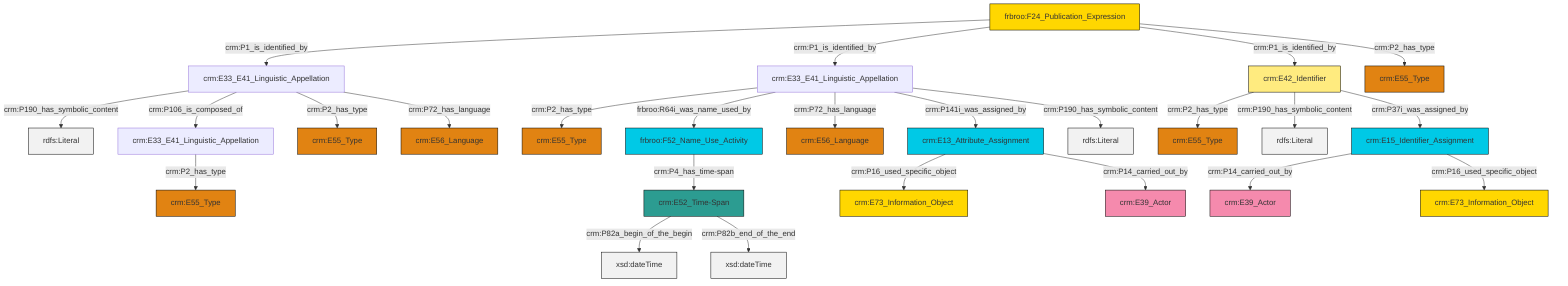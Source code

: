 graph TD
classDef Literal fill:#f2f2f2,stroke:#000000;
classDef CRM_Entity fill:#FFFFFF,stroke:#000000;
classDef Temporal_Entity fill:#00C9E6, stroke:#000000;
classDef Type fill:#E18312, stroke:#000000;
classDef Time-Span fill:#2C9C91, stroke:#000000;
classDef Appellation fill:#FFEB7F, stroke:#000000;
classDef Place fill:#008836, stroke:#000000;
classDef Persistent_Item fill:#B266B2, stroke:#000000;
classDef Conceptual_Object fill:#FFD700, stroke:#000000;
classDef Physical_Thing fill:#D2B48C, stroke:#000000;
classDef Actor fill:#f58aad, stroke:#000000;
classDef PC_Classes fill:#4ce600, stroke:#000000;
classDef Multi fill:#cccccc,stroke:#000000;

4["crm:E42_Identifier"]:::Appellation -->|crm:P2_has_type| 5["crm:E55_Type"]:::Type
6["crm:E52_Time-Span"]:::Time-Span -->|crm:P82a_begin_of_the_begin| 7[xsd:dateTime]:::Literal
8["crm:E33_E41_Linguistic_Appellation"]:::Default -->|crm:P2_has_type| 2["crm:E55_Type"]:::Type
11["frbroo:F24_Publication_Expression"]:::Conceptual_Object -->|crm:P1_is_identified_by| 12["crm:E33_E41_Linguistic_Appellation"]:::Default
11["frbroo:F24_Publication_Expression"]:::Conceptual_Object -->|crm:P1_is_identified_by| 8["crm:E33_E41_Linguistic_Appellation"]:::Default
8["crm:E33_E41_Linguistic_Appellation"]:::Default -->|frbroo:R64i_was_name_used_by| 13["frbroo:F52_Name_Use_Activity"]:::Temporal_Entity
8["crm:E33_E41_Linguistic_Appellation"]:::Default -->|crm:P72_has_language| 14["crm:E56_Language"]:::Type
17["crm:E15_Identifier_Assignment"]:::Temporal_Entity -->|crm:P14_carried_out_by| 18["crm:E39_Actor"]:::Actor
12["crm:E33_E41_Linguistic_Appellation"]:::Default -->|crm:P190_has_symbolic_content| 19[rdfs:Literal]:::Literal
12["crm:E33_E41_Linguistic_Appellation"]:::Default -->|crm:P106_is_composed_of| 21["crm:E33_E41_Linguistic_Appellation"]:::Default
8["crm:E33_E41_Linguistic_Appellation"]:::Default -->|crm:P141i_was_assigned_by| 22["crm:E13_Attribute_Assignment"]:::Temporal_Entity
21["crm:E33_E41_Linguistic_Appellation"]:::Default -->|crm:P2_has_type| 23["crm:E55_Type"]:::Type
4["crm:E42_Identifier"]:::Appellation -->|crm:P190_has_symbolic_content| 28[rdfs:Literal]:::Literal
12["crm:E33_E41_Linguistic_Appellation"]:::Default -->|crm:P2_has_type| 9["crm:E55_Type"]:::Type
11["frbroo:F24_Publication_Expression"]:::Conceptual_Object -->|crm:P1_is_identified_by| 4["crm:E42_Identifier"]:::Appellation
11["frbroo:F24_Publication_Expression"]:::Conceptual_Object -->|crm:P2_has_type| 29["crm:E55_Type"]:::Type
4["crm:E42_Identifier"]:::Appellation -->|crm:P37i_was_assigned_by| 17["crm:E15_Identifier_Assignment"]:::Temporal_Entity
13["frbroo:F52_Name_Use_Activity"]:::Temporal_Entity -->|crm:P4_has_time-span| 6["crm:E52_Time-Span"]:::Time-Span
8["crm:E33_E41_Linguistic_Appellation"]:::Default -->|crm:P190_has_symbolic_content| 37[rdfs:Literal]:::Literal
22["crm:E13_Attribute_Assignment"]:::Temporal_Entity -->|crm:P16_used_specific_object| 32["crm:E73_Information_Object"]:::Conceptual_Object
22["crm:E13_Attribute_Assignment"]:::Temporal_Entity -->|crm:P14_carried_out_by| 38["crm:E39_Actor"]:::Actor
17["crm:E15_Identifier_Assignment"]:::Temporal_Entity -->|crm:P16_used_specific_object| 0["crm:E73_Information_Object"]:::Conceptual_Object
12["crm:E33_E41_Linguistic_Appellation"]:::Default -->|crm:P72_has_language| 41["crm:E56_Language"]:::Type
6["crm:E52_Time-Span"]:::Time-Span -->|crm:P82b_end_of_the_end| 43[xsd:dateTime]:::Literal